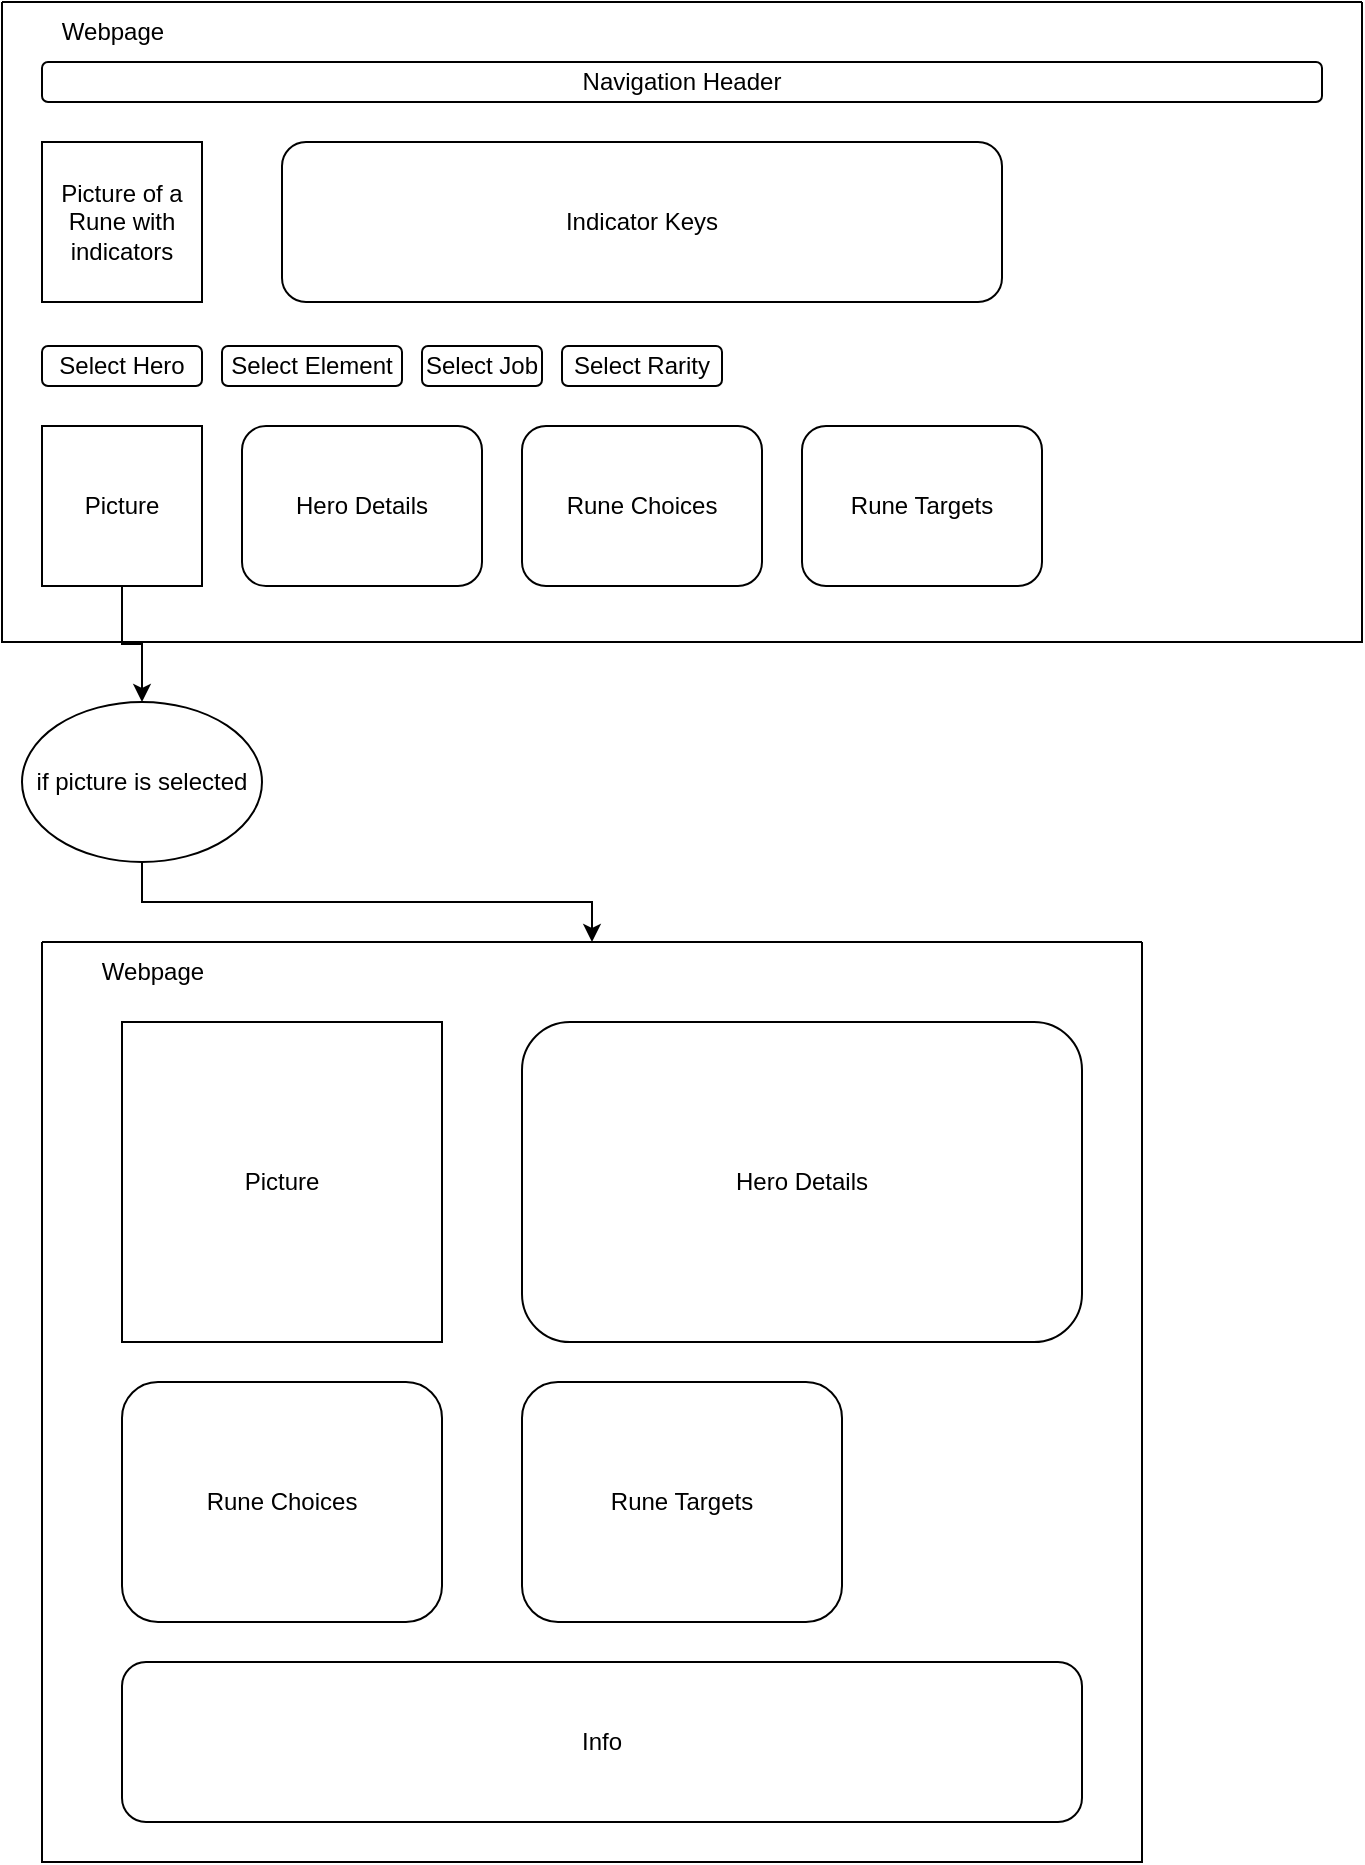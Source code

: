 <mxfile version="20.7.4" type="device"><diagram id="pcWx5LgoyctBoV46CYqN" name="Page-1"><mxGraphModel dx="1418" dy="820" grid="1" gridSize="10" guides="1" tooltips="1" connect="1" arrows="1" fold="1" page="1" pageScale="1" pageWidth="850" pageHeight="1100" math="0" shadow="0"><root><mxCell id="0"/><mxCell id="1" parent="0"/><mxCell id="KPLn8ZXF5ofxfMPV4g2a-22" style="edgeStyle=orthogonalEdgeStyle;rounded=0;orthogonalLoop=1;jettySize=auto;html=1;exitX=0.5;exitY=1;exitDx=0;exitDy=0;entryX=0.5;entryY=0;entryDx=0;entryDy=0;" edge="1" parent="1" source="KPLn8ZXF5ofxfMPV4g2a-7" target="KPLn8ZXF5ofxfMPV4g2a-21"><mxGeometry relative="1" as="geometry"/></mxCell><mxCell id="KPLn8ZXF5ofxfMPV4g2a-27" value="" style="swimlane;startSize=0;" vertex="1" parent="1"><mxGeometry x="40" y="480" width="550" height="460" as="geometry"/></mxCell><mxCell id="KPLn8ZXF5ofxfMPV4g2a-28" value="Webpage" style="text;html=1;align=center;verticalAlign=middle;resizable=0;points=[];autosize=1;strokeColor=none;fillColor=none;" vertex="1" parent="KPLn8ZXF5ofxfMPV4g2a-27"><mxGeometry x="20" width="70" height="30" as="geometry"/></mxCell><mxCell id="KPLn8ZXF5ofxfMPV4g2a-7" value="Picture" style="whiteSpace=wrap;html=1;aspect=fixed;" vertex="1" parent="1"><mxGeometry x="40" y="222" width="80" height="80" as="geometry"/></mxCell><mxCell id="KPLn8ZXF5ofxfMPV4g2a-8" value="Rune Targets" style="rounded=1;whiteSpace=wrap;html=1;" vertex="1" parent="1"><mxGeometry x="420" y="222" width="120" height="80" as="geometry"/></mxCell><mxCell id="KPLn8ZXF5ofxfMPV4g2a-9" value="Rune Choices" style="rounded=1;whiteSpace=wrap;html=1;" vertex="1" parent="1"><mxGeometry x="280" y="222" width="120" height="80" as="geometry"/></mxCell><mxCell id="KPLn8ZXF5ofxfMPV4g2a-10" value="Hero Details" style="rounded=1;whiteSpace=wrap;html=1;" vertex="1" parent="1"><mxGeometry x="140" y="222" width="120" height="80" as="geometry"/></mxCell><mxCell id="KPLn8ZXF5ofxfMPV4g2a-13" value="Navigation Header" style="rounded=1;whiteSpace=wrap;html=1;" vertex="1" parent="1"><mxGeometry x="40" y="40" width="640" height="20" as="geometry"/></mxCell><mxCell id="KPLn8ZXF5ofxfMPV4g2a-14" value="Select Hero" style="rounded=1;whiteSpace=wrap;html=1;" vertex="1" parent="1"><mxGeometry x="40" y="182" width="80" height="20" as="geometry"/></mxCell><mxCell id="KPLn8ZXF5ofxfMPV4g2a-15" value="Select Element" style="rounded=1;whiteSpace=wrap;html=1;" vertex="1" parent="1"><mxGeometry x="130" y="182" width="90" height="20" as="geometry"/></mxCell><mxCell id="KPLn8ZXF5ofxfMPV4g2a-16" value="Select Job" style="rounded=1;whiteSpace=wrap;html=1;" vertex="1" parent="1"><mxGeometry x="230" y="182" width="60" height="20" as="geometry"/></mxCell><mxCell id="KPLn8ZXF5ofxfMPV4g2a-17" value="Select Rarity" style="rounded=1;whiteSpace=wrap;html=1;" vertex="1" parent="1"><mxGeometry x="300" y="182" width="80" height="20" as="geometry"/></mxCell><mxCell id="KPLn8ZXF5ofxfMPV4g2a-19" value="Picture of a Rune with indicators" style="whiteSpace=wrap;html=1;aspect=fixed;" vertex="1" parent="1"><mxGeometry x="40" y="80" width="80" height="80" as="geometry"/></mxCell><mxCell id="KPLn8ZXF5ofxfMPV4g2a-20" value="Indicator Keys" style="rounded=1;whiteSpace=wrap;html=1;" vertex="1" parent="1"><mxGeometry x="160" y="80" width="360" height="80" as="geometry"/></mxCell><mxCell id="KPLn8ZXF5ofxfMPV4g2a-31" style="edgeStyle=orthogonalEdgeStyle;rounded=0;orthogonalLoop=1;jettySize=auto;html=1;entryX=0.5;entryY=0;entryDx=0;entryDy=0;" edge="1" parent="1" source="KPLn8ZXF5ofxfMPV4g2a-21" target="KPLn8ZXF5ofxfMPV4g2a-27"><mxGeometry relative="1" as="geometry"/></mxCell><mxCell id="KPLn8ZXF5ofxfMPV4g2a-21" value="if picture is selected" style="ellipse;whiteSpace=wrap;html=1;" vertex="1" parent="1"><mxGeometry x="30" y="360" width="120" height="80" as="geometry"/></mxCell><mxCell id="KPLn8ZXF5ofxfMPV4g2a-12" value="Info" style="rounded=1;whiteSpace=wrap;html=1;" vertex="1" parent="1"><mxGeometry x="80" y="840" width="480" height="80" as="geometry"/></mxCell><mxCell id="KPLn8ZXF5ofxfMPV4g2a-23" value="Picture" style="whiteSpace=wrap;html=1;aspect=fixed;" vertex="1" parent="1"><mxGeometry x="80" y="520" width="160" height="160" as="geometry"/></mxCell><mxCell id="KPLn8ZXF5ofxfMPV4g2a-24" value="Hero Details" style="rounded=1;whiteSpace=wrap;html=1;" vertex="1" parent="1"><mxGeometry x="280" y="520" width="280" height="160" as="geometry"/></mxCell><mxCell id="KPLn8ZXF5ofxfMPV4g2a-25" value="Rune Choices" style="rounded=1;whiteSpace=wrap;html=1;" vertex="1" parent="1"><mxGeometry x="80" y="700" width="160" height="120" as="geometry"/></mxCell><mxCell id="KPLn8ZXF5ofxfMPV4g2a-26" value="Rune Targets" style="rounded=1;whiteSpace=wrap;html=1;" vertex="1" parent="1"><mxGeometry x="280" y="700" width="160" height="120" as="geometry"/></mxCell><mxCell id="KPLn8ZXF5ofxfMPV4g2a-29" value="" style="swimlane;startSize=0;" vertex="1" parent="1"><mxGeometry x="20" y="10" width="680" height="320" as="geometry"/></mxCell><mxCell id="KPLn8ZXF5ofxfMPV4g2a-30" value="Webpage" style="text;html=1;align=center;verticalAlign=middle;resizable=0;points=[];autosize=1;strokeColor=none;fillColor=none;" vertex="1" parent="KPLn8ZXF5ofxfMPV4g2a-29"><mxGeometry x="20" width="70" height="30" as="geometry"/></mxCell></root></mxGraphModel></diagram></mxfile>